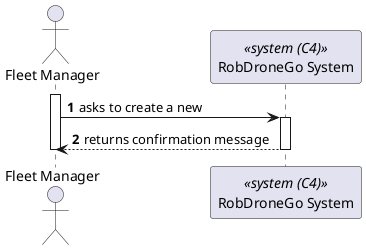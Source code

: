 @startuml process-view
autonumber

actor FM as "Fleet Manager"
participant SYS as "RobDroneGo System" <<system (C4)>>

activate FM

FM -> SYS : asks to create a new 
activate SYS

FM <-- SYS : returns confirmation message
deactivate SYS

deactivate FM

@enduml
